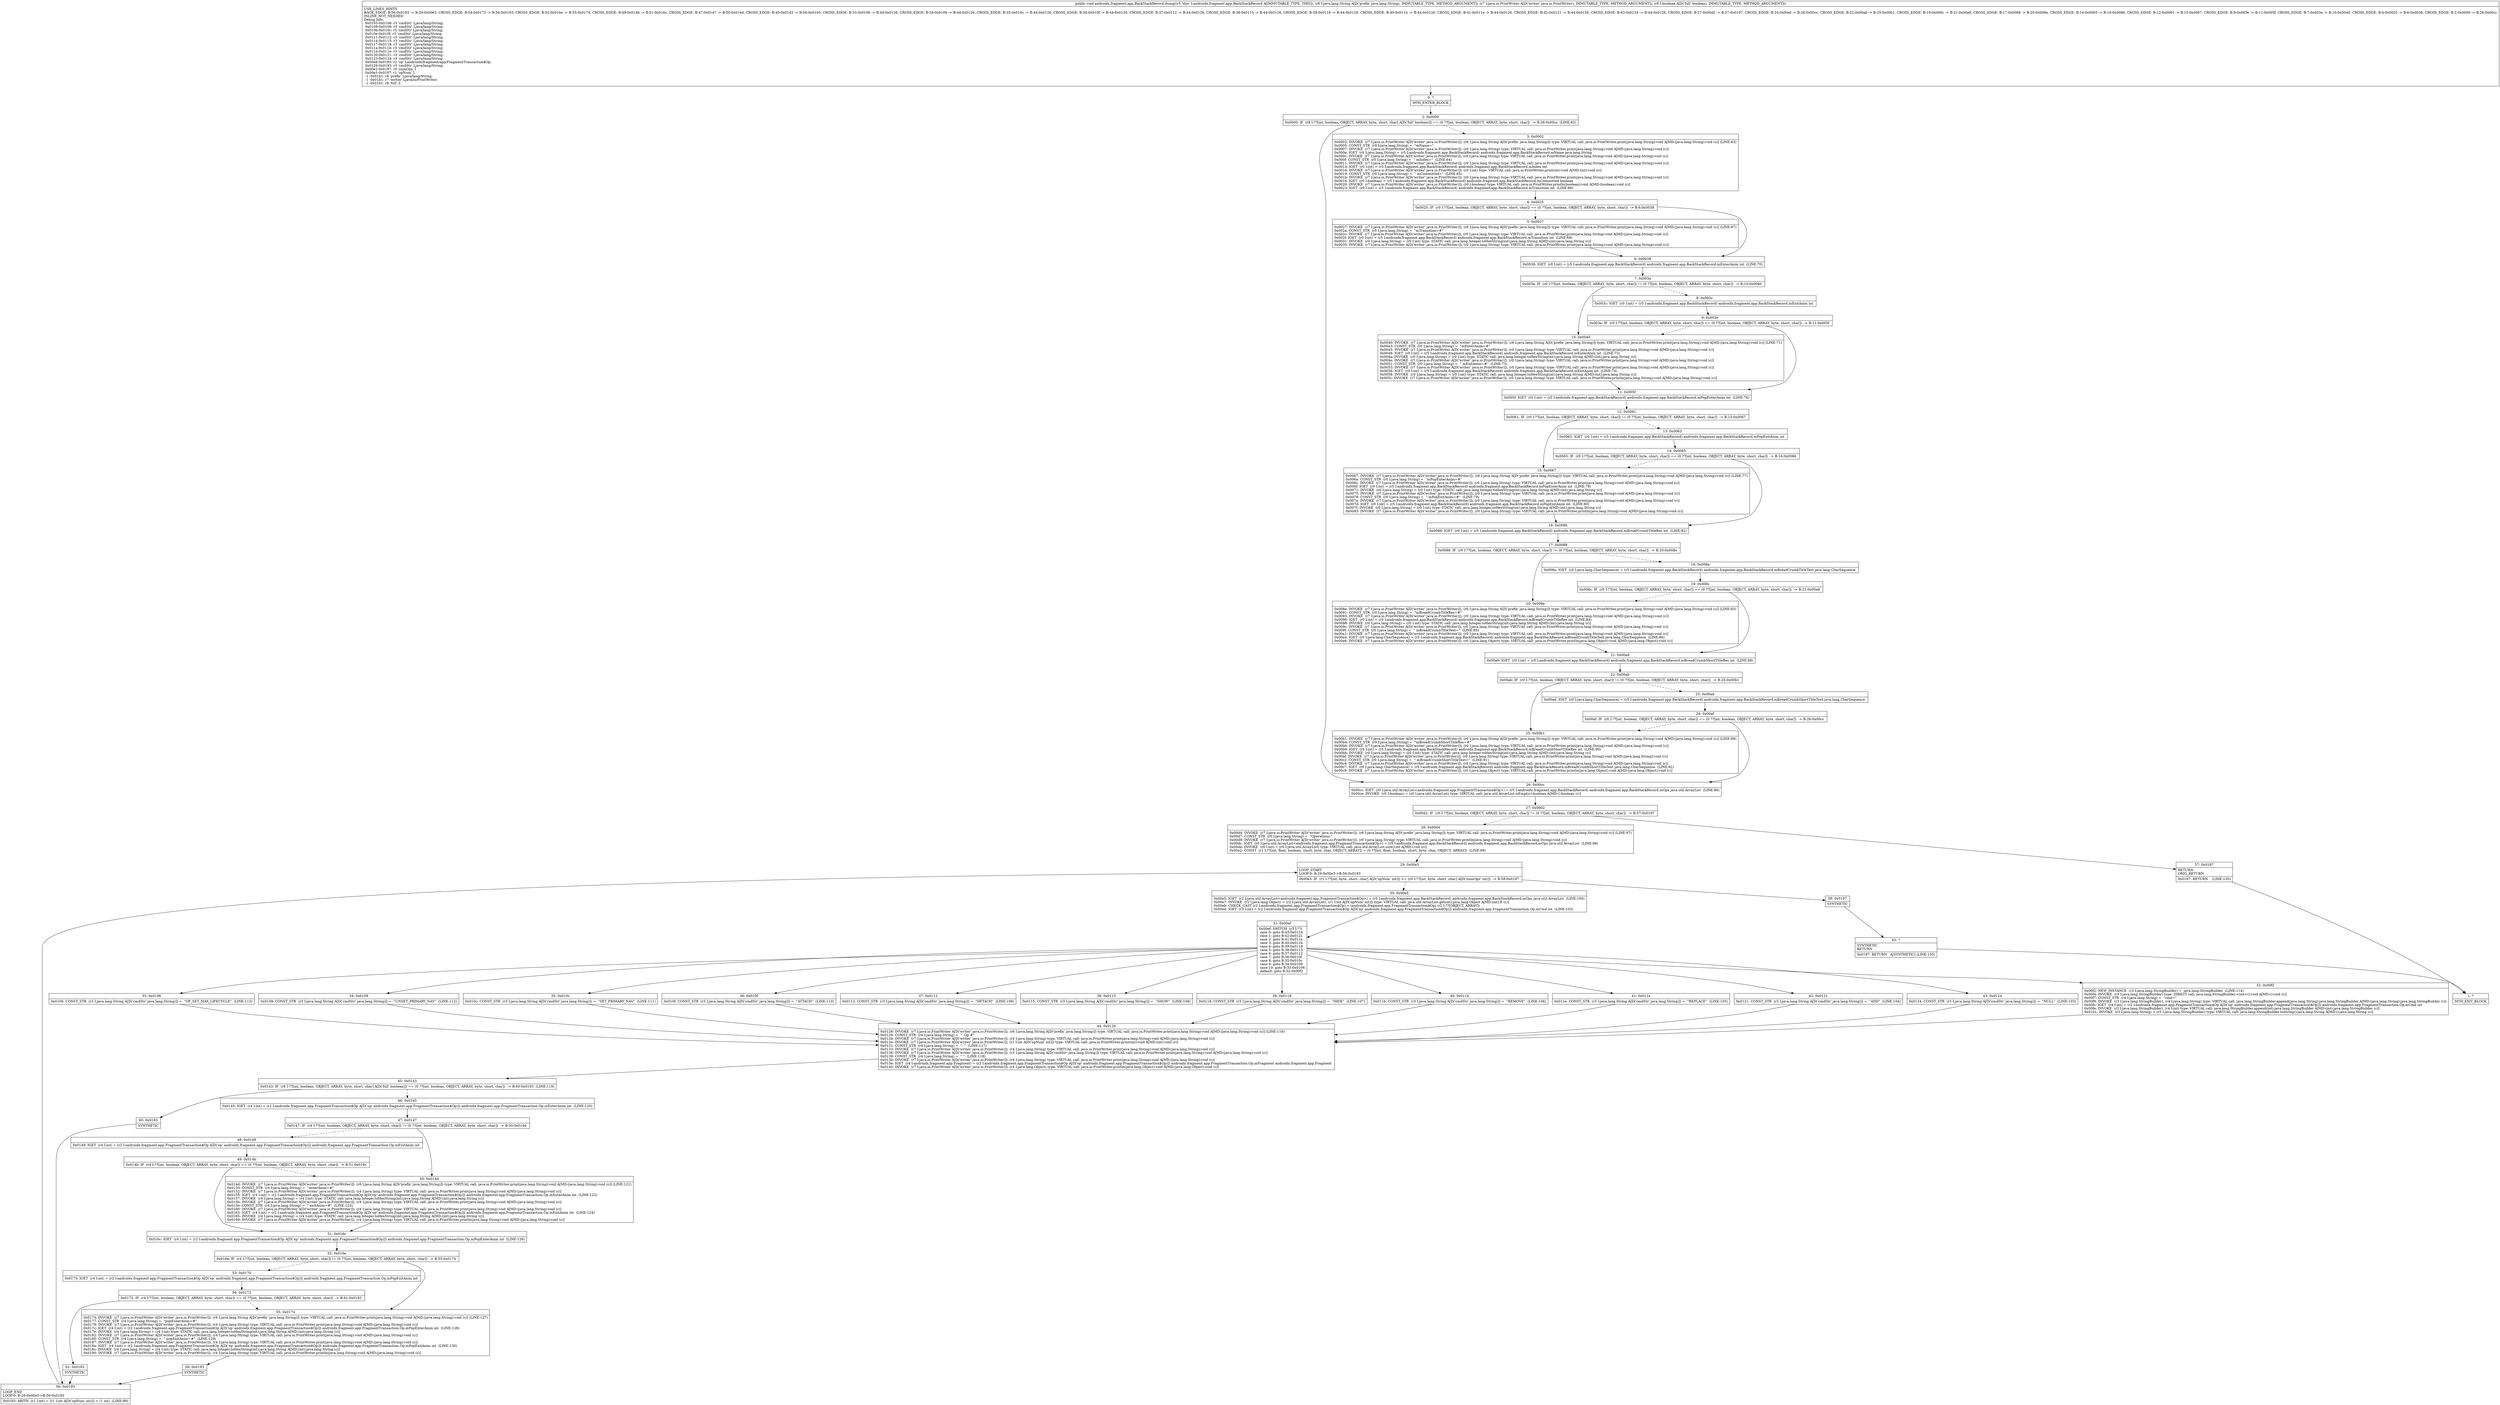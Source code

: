 digraph "CFG forandroidx.fragment.app.BackStackRecord.dump(Ljava\/lang\/String;Ljava\/io\/PrintWriter;Z)V" {
Node_0 [shape=record,label="{0\:\ ?|MTH_ENTER_BLOCK\l}"];
Node_2 [shape=record,label="{2\:\ 0x0000|0x0000: IF  (r8 I:??[int, boolean, OBJECT, ARRAY, byte, short, char] A[D('full' boolean)]) == (0 ??[int, boolean, OBJECT, ARRAY, byte, short, char])  \-\> B:26:0x00cc  (LINE:62)\l}"];
Node_3 [shape=record,label="{3\:\ 0x0002|0x0002: INVOKE  (r7 I:java.io.PrintWriter A[D('writer' java.io.PrintWriter)]), (r6 I:java.lang.String A[D('prefix' java.lang.String)]) type: VIRTUAL call: java.io.PrintWriter.print(java.lang.String):void A[MD:(java.lang.String):void (c)] (LINE:63)\l0x0005: CONST_STR  (r0 I:java.lang.String) =  \"mName=\" \l0x0007: INVOKE  (r7 I:java.io.PrintWriter A[D('writer' java.io.PrintWriter)]), (r0 I:java.lang.String) type: VIRTUAL call: java.io.PrintWriter.print(java.lang.String):void A[MD:(java.lang.String):void (c)]\l0x000a: IGET  (r0 I:java.lang.String) = (r5 I:androidx.fragment.app.BackStackRecord) androidx.fragment.app.BackStackRecord.mName java.lang.String \l0x000c: INVOKE  (r7 I:java.io.PrintWriter A[D('writer' java.io.PrintWriter)]), (r0 I:java.lang.String) type: VIRTUAL call: java.io.PrintWriter.print(java.lang.String):void A[MD:(java.lang.String):void (c)]\l0x000f: CONST_STR  (r0 I:java.lang.String) =  \" mIndex=\"  (LINE:64)\l0x0011: INVOKE  (r7 I:java.io.PrintWriter A[D('writer' java.io.PrintWriter)]), (r0 I:java.lang.String) type: VIRTUAL call: java.io.PrintWriter.print(java.lang.String):void A[MD:(java.lang.String):void (c)]\l0x0014: IGET  (r0 I:int) = (r5 I:androidx.fragment.app.BackStackRecord) androidx.fragment.app.BackStackRecord.mIndex int \l0x0016: INVOKE  (r7 I:java.io.PrintWriter A[D('writer' java.io.PrintWriter)]), (r0 I:int) type: VIRTUAL call: java.io.PrintWriter.print(int):void A[MD:(int):void (c)]\l0x0019: CONST_STR  (r0 I:java.lang.String) =  \" mCommitted=\"  (LINE:65)\l0x001b: INVOKE  (r7 I:java.io.PrintWriter A[D('writer' java.io.PrintWriter)]), (r0 I:java.lang.String) type: VIRTUAL call: java.io.PrintWriter.print(java.lang.String):void A[MD:(java.lang.String):void (c)]\l0x001e: IGET  (r0 I:boolean) = (r5 I:androidx.fragment.app.BackStackRecord) androidx.fragment.app.BackStackRecord.mCommitted boolean \l0x0020: INVOKE  (r7 I:java.io.PrintWriter A[D('writer' java.io.PrintWriter)]), (r0 I:boolean) type: VIRTUAL call: java.io.PrintWriter.println(boolean):void A[MD:(boolean):void (c)]\l0x0023: IGET  (r0 I:int) = (r5 I:androidx.fragment.app.BackStackRecord) androidx.fragment.app.BackStackRecord.mTransition int  (LINE:66)\l}"];
Node_4 [shape=record,label="{4\:\ 0x0025|0x0025: IF  (r0 I:??[int, boolean, OBJECT, ARRAY, byte, short, char]) == (0 ??[int, boolean, OBJECT, ARRAY, byte, short, char])  \-\> B:6:0x0038 \l}"];
Node_5 [shape=record,label="{5\:\ 0x0027|0x0027: INVOKE  (r7 I:java.io.PrintWriter A[D('writer' java.io.PrintWriter)]), (r6 I:java.lang.String A[D('prefix' java.lang.String)]) type: VIRTUAL call: java.io.PrintWriter.print(java.lang.String):void A[MD:(java.lang.String):void (c)] (LINE:67)\l0x002a: CONST_STR  (r0 I:java.lang.String) =  \"mTransition=#\" \l0x002c: INVOKE  (r7 I:java.io.PrintWriter A[D('writer' java.io.PrintWriter)]), (r0 I:java.lang.String) type: VIRTUAL call: java.io.PrintWriter.print(java.lang.String):void A[MD:(java.lang.String):void (c)]\l0x002f: IGET  (r0 I:int) = (r5 I:androidx.fragment.app.BackStackRecord) androidx.fragment.app.BackStackRecord.mTransition int  (LINE:68)\l0x0031: INVOKE  (r0 I:java.lang.String) = (r0 I:int) type: STATIC call: java.lang.Integer.toHexString(int):java.lang.String A[MD:(int):java.lang.String (c)]\l0x0035: INVOKE  (r7 I:java.io.PrintWriter A[D('writer' java.io.PrintWriter)]), (r0 I:java.lang.String) type: VIRTUAL call: java.io.PrintWriter.print(java.lang.String):void A[MD:(java.lang.String):void (c)]\l}"];
Node_6 [shape=record,label="{6\:\ 0x0038|0x0038: IGET  (r0 I:int) = (r5 I:androidx.fragment.app.BackStackRecord) androidx.fragment.app.BackStackRecord.mEnterAnim int  (LINE:70)\l}"];
Node_7 [shape=record,label="{7\:\ 0x003a|0x003a: IF  (r0 I:??[int, boolean, OBJECT, ARRAY, byte, short, char]) != (0 ??[int, boolean, OBJECT, ARRAY, byte, short, char])  \-\> B:10:0x0040 \l}"];
Node_8 [shape=record,label="{8\:\ 0x003c|0x003c: IGET  (r0 I:int) = (r5 I:androidx.fragment.app.BackStackRecord) androidx.fragment.app.BackStackRecord.mExitAnim int \l}"];
Node_9 [shape=record,label="{9\:\ 0x003e|0x003e: IF  (r0 I:??[int, boolean, OBJECT, ARRAY, byte, short, char]) == (0 ??[int, boolean, OBJECT, ARRAY, byte, short, char])  \-\> B:11:0x005f \l}"];
Node_11 [shape=record,label="{11\:\ 0x005f|0x005f: IGET  (r0 I:int) = (r5 I:androidx.fragment.app.BackStackRecord) androidx.fragment.app.BackStackRecord.mPopEnterAnim int  (LINE:76)\l}"];
Node_12 [shape=record,label="{12\:\ 0x0061|0x0061: IF  (r0 I:??[int, boolean, OBJECT, ARRAY, byte, short, char]) != (0 ??[int, boolean, OBJECT, ARRAY, byte, short, char])  \-\> B:15:0x0067 \l}"];
Node_13 [shape=record,label="{13\:\ 0x0063|0x0063: IGET  (r0 I:int) = (r5 I:androidx.fragment.app.BackStackRecord) androidx.fragment.app.BackStackRecord.mPopExitAnim int \l}"];
Node_14 [shape=record,label="{14\:\ 0x0065|0x0065: IF  (r0 I:??[int, boolean, OBJECT, ARRAY, byte, short, char]) == (0 ??[int, boolean, OBJECT, ARRAY, byte, short, char])  \-\> B:16:0x0086 \l}"];
Node_16 [shape=record,label="{16\:\ 0x0086|0x0086: IGET  (r0 I:int) = (r5 I:androidx.fragment.app.BackStackRecord) androidx.fragment.app.BackStackRecord.mBreadCrumbTitleRes int  (LINE:82)\l}"];
Node_17 [shape=record,label="{17\:\ 0x0088|0x0088: IF  (r0 I:??[int, boolean, OBJECT, ARRAY, byte, short, char]) != (0 ??[int, boolean, OBJECT, ARRAY, byte, short, char])  \-\> B:20:0x008e \l}"];
Node_18 [shape=record,label="{18\:\ 0x008a|0x008a: IGET  (r0 I:java.lang.CharSequence) = (r5 I:androidx.fragment.app.BackStackRecord) androidx.fragment.app.BackStackRecord.mBreadCrumbTitleText java.lang.CharSequence \l}"];
Node_19 [shape=record,label="{19\:\ 0x008c|0x008c: IF  (r0 I:??[int, boolean, OBJECT, ARRAY, byte, short, char]) == (0 ??[int, boolean, OBJECT, ARRAY, byte, short, char])  \-\> B:21:0x00a9 \l}"];
Node_21 [shape=record,label="{21\:\ 0x00a9|0x00a9: IGET  (r0 I:int) = (r5 I:androidx.fragment.app.BackStackRecord) androidx.fragment.app.BackStackRecord.mBreadCrumbShortTitleRes int  (LINE:88)\l}"];
Node_22 [shape=record,label="{22\:\ 0x00ab|0x00ab: IF  (r0 I:??[int, boolean, OBJECT, ARRAY, byte, short, char]) != (0 ??[int, boolean, OBJECT, ARRAY, byte, short, char])  \-\> B:25:0x00b1 \l}"];
Node_23 [shape=record,label="{23\:\ 0x00ad|0x00ad: IGET  (r0 I:java.lang.CharSequence) = (r5 I:androidx.fragment.app.BackStackRecord) androidx.fragment.app.BackStackRecord.mBreadCrumbShortTitleText java.lang.CharSequence \l}"];
Node_24 [shape=record,label="{24\:\ 0x00af|0x00af: IF  (r0 I:??[int, boolean, OBJECT, ARRAY, byte, short, char]) == (0 ??[int, boolean, OBJECT, ARRAY, byte, short, char])  \-\> B:26:0x00cc \l}"];
Node_25 [shape=record,label="{25\:\ 0x00b1|0x00b1: INVOKE  (r7 I:java.io.PrintWriter A[D('writer' java.io.PrintWriter)]), (r6 I:java.lang.String A[D('prefix' java.lang.String)]) type: VIRTUAL call: java.io.PrintWriter.print(java.lang.String):void A[MD:(java.lang.String):void (c)] (LINE:89)\l0x00b4: CONST_STR  (r0 I:java.lang.String) =  \"mBreadCrumbShortTitleRes=#\" \l0x00b6: INVOKE  (r7 I:java.io.PrintWriter A[D('writer' java.io.PrintWriter)]), (r0 I:java.lang.String) type: VIRTUAL call: java.io.PrintWriter.print(java.lang.String):void A[MD:(java.lang.String):void (c)]\l0x00b9: IGET  (r0 I:int) = (r5 I:androidx.fragment.app.BackStackRecord) androidx.fragment.app.BackStackRecord.mBreadCrumbShortTitleRes int  (LINE:90)\l0x00bb: INVOKE  (r0 I:java.lang.String) = (r0 I:int) type: STATIC call: java.lang.Integer.toHexString(int):java.lang.String A[MD:(int):java.lang.String (c)]\l0x00bf: INVOKE  (r7 I:java.io.PrintWriter A[D('writer' java.io.PrintWriter)]), (r0 I:java.lang.String) type: VIRTUAL call: java.io.PrintWriter.print(java.lang.String):void A[MD:(java.lang.String):void (c)]\l0x00c2: CONST_STR  (r0 I:java.lang.String) =  \" mBreadCrumbShortTitleText=\"  (LINE:91)\l0x00c4: INVOKE  (r7 I:java.io.PrintWriter A[D('writer' java.io.PrintWriter)]), (r0 I:java.lang.String) type: VIRTUAL call: java.io.PrintWriter.print(java.lang.String):void A[MD:(java.lang.String):void (c)]\l0x00c7: IGET  (r0 I:java.lang.CharSequence) = (r5 I:androidx.fragment.app.BackStackRecord) androidx.fragment.app.BackStackRecord.mBreadCrumbShortTitleText java.lang.CharSequence  (LINE:92)\l0x00c9: INVOKE  (r7 I:java.io.PrintWriter A[D('writer' java.io.PrintWriter)]), (r0 I:java.lang.Object) type: VIRTUAL call: java.io.PrintWriter.println(java.lang.Object):void A[MD:(java.lang.Object):void (c)]\l}"];
Node_20 [shape=record,label="{20\:\ 0x008e|0x008e: INVOKE  (r7 I:java.io.PrintWriter A[D('writer' java.io.PrintWriter)]), (r6 I:java.lang.String A[D('prefix' java.lang.String)]) type: VIRTUAL call: java.io.PrintWriter.print(java.lang.String):void A[MD:(java.lang.String):void (c)] (LINE:83)\l0x0091: CONST_STR  (r0 I:java.lang.String) =  \"mBreadCrumbTitleRes=#\" \l0x0093: INVOKE  (r7 I:java.io.PrintWriter A[D('writer' java.io.PrintWriter)]), (r0 I:java.lang.String) type: VIRTUAL call: java.io.PrintWriter.print(java.lang.String):void A[MD:(java.lang.String):void (c)]\l0x0096: IGET  (r0 I:int) = (r5 I:androidx.fragment.app.BackStackRecord) androidx.fragment.app.BackStackRecord.mBreadCrumbTitleRes int  (LINE:84)\l0x0098: INVOKE  (r0 I:java.lang.String) = (r0 I:int) type: STATIC call: java.lang.Integer.toHexString(int):java.lang.String A[MD:(int):java.lang.String (c)]\l0x009c: INVOKE  (r7 I:java.io.PrintWriter A[D('writer' java.io.PrintWriter)]), (r0 I:java.lang.String) type: VIRTUAL call: java.io.PrintWriter.print(java.lang.String):void A[MD:(java.lang.String):void (c)]\l0x009f: CONST_STR  (r0 I:java.lang.String) =  \" mBreadCrumbTitleText=\"  (LINE:85)\l0x00a1: INVOKE  (r7 I:java.io.PrintWriter A[D('writer' java.io.PrintWriter)]), (r0 I:java.lang.String) type: VIRTUAL call: java.io.PrintWriter.print(java.lang.String):void A[MD:(java.lang.String):void (c)]\l0x00a4: IGET  (r0 I:java.lang.CharSequence) = (r5 I:androidx.fragment.app.BackStackRecord) androidx.fragment.app.BackStackRecord.mBreadCrumbTitleText java.lang.CharSequence  (LINE:86)\l0x00a6: INVOKE  (r7 I:java.io.PrintWriter A[D('writer' java.io.PrintWriter)]), (r0 I:java.lang.Object) type: VIRTUAL call: java.io.PrintWriter.println(java.lang.Object):void A[MD:(java.lang.Object):void (c)]\l}"];
Node_15 [shape=record,label="{15\:\ 0x0067|0x0067: INVOKE  (r7 I:java.io.PrintWriter A[D('writer' java.io.PrintWriter)]), (r6 I:java.lang.String A[D('prefix' java.lang.String)]) type: VIRTUAL call: java.io.PrintWriter.print(java.lang.String):void A[MD:(java.lang.String):void (c)] (LINE:77)\l0x006a: CONST_STR  (r0 I:java.lang.String) =  \"mPopEnterAnim=#\" \l0x006c: INVOKE  (r7 I:java.io.PrintWriter A[D('writer' java.io.PrintWriter)]), (r0 I:java.lang.String) type: VIRTUAL call: java.io.PrintWriter.print(java.lang.String):void A[MD:(java.lang.String):void (c)]\l0x006f: IGET  (r0 I:int) = (r5 I:androidx.fragment.app.BackStackRecord) androidx.fragment.app.BackStackRecord.mPopEnterAnim int  (LINE:78)\l0x0071: INVOKE  (r0 I:java.lang.String) = (r0 I:int) type: STATIC call: java.lang.Integer.toHexString(int):java.lang.String A[MD:(int):java.lang.String (c)]\l0x0075: INVOKE  (r7 I:java.io.PrintWriter A[D('writer' java.io.PrintWriter)]), (r0 I:java.lang.String) type: VIRTUAL call: java.io.PrintWriter.print(java.lang.String):void A[MD:(java.lang.String):void (c)]\l0x0078: CONST_STR  (r0 I:java.lang.String) =  \" mPopExitAnim=#\"  (LINE:79)\l0x007a: INVOKE  (r7 I:java.io.PrintWriter A[D('writer' java.io.PrintWriter)]), (r0 I:java.lang.String) type: VIRTUAL call: java.io.PrintWriter.print(java.lang.String):void A[MD:(java.lang.String):void (c)]\l0x007d: IGET  (r0 I:int) = (r5 I:androidx.fragment.app.BackStackRecord) androidx.fragment.app.BackStackRecord.mPopExitAnim int  (LINE:80)\l0x007f: INVOKE  (r0 I:java.lang.String) = (r0 I:int) type: STATIC call: java.lang.Integer.toHexString(int):java.lang.String A[MD:(int):java.lang.String (c)]\l0x0083: INVOKE  (r7 I:java.io.PrintWriter A[D('writer' java.io.PrintWriter)]), (r0 I:java.lang.String) type: VIRTUAL call: java.io.PrintWriter.println(java.lang.String):void A[MD:(java.lang.String):void (c)]\l}"];
Node_10 [shape=record,label="{10\:\ 0x0040|0x0040: INVOKE  (r7 I:java.io.PrintWriter A[D('writer' java.io.PrintWriter)]), (r6 I:java.lang.String A[D('prefix' java.lang.String)]) type: VIRTUAL call: java.io.PrintWriter.print(java.lang.String):void A[MD:(java.lang.String):void (c)] (LINE:71)\l0x0043: CONST_STR  (r0 I:java.lang.String) =  \"mEnterAnim=#\" \l0x0045: INVOKE  (r7 I:java.io.PrintWriter A[D('writer' java.io.PrintWriter)]), (r0 I:java.lang.String) type: VIRTUAL call: java.io.PrintWriter.print(java.lang.String):void A[MD:(java.lang.String):void (c)]\l0x0048: IGET  (r0 I:int) = (r5 I:androidx.fragment.app.BackStackRecord) androidx.fragment.app.BackStackRecord.mEnterAnim int  (LINE:72)\l0x004a: INVOKE  (r0 I:java.lang.String) = (r0 I:int) type: STATIC call: java.lang.Integer.toHexString(int):java.lang.String A[MD:(int):java.lang.String (c)]\l0x004e: INVOKE  (r7 I:java.io.PrintWriter A[D('writer' java.io.PrintWriter)]), (r0 I:java.lang.String) type: VIRTUAL call: java.io.PrintWriter.print(java.lang.String):void A[MD:(java.lang.String):void (c)]\l0x0051: CONST_STR  (r0 I:java.lang.String) =  \" mExitAnim=#\"  (LINE:73)\l0x0053: INVOKE  (r7 I:java.io.PrintWriter A[D('writer' java.io.PrintWriter)]), (r0 I:java.lang.String) type: VIRTUAL call: java.io.PrintWriter.print(java.lang.String):void A[MD:(java.lang.String):void (c)]\l0x0056: IGET  (r0 I:int) = (r5 I:androidx.fragment.app.BackStackRecord) androidx.fragment.app.BackStackRecord.mExitAnim int  (LINE:74)\l0x0058: INVOKE  (r0 I:java.lang.String) = (r0 I:int) type: STATIC call: java.lang.Integer.toHexString(int):java.lang.String A[MD:(int):java.lang.String (c)]\l0x005c: INVOKE  (r7 I:java.io.PrintWriter A[D('writer' java.io.PrintWriter)]), (r0 I:java.lang.String) type: VIRTUAL call: java.io.PrintWriter.println(java.lang.String):void A[MD:(java.lang.String):void (c)]\l}"];
Node_26 [shape=record,label="{26\:\ 0x00cc|0x00cc: IGET  (r0 I:java.util.ArrayList\<androidx.fragment.app.FragmentTransaction$Op\>) = (r5 I:androidx.fragment.app.BackStackRecord) androidx.fragment.app.BackStackRecord.mOps java.util.ArrayList  (LINE:96)\l0x00ce: INVOKE  (r0 I:boolean) = (r0 I:java.util.ArrayList) type: VIRTUAL call: java.util.ArrayList.isEmpty():boolean A[MD:():boolean (c)]\l}"];
Node_27 [shape=record,label="{27\:\ 0x00d2|0x00d2: IF  (r0 I:??[int, boolean, OBJECT, ARRAY, byte, short, char]) != (0 ??[int, boolean, OBJECT, ARRAY, byte, short, char])  \-\> B:57:0x0197 \l}"];
Node_28 [shape=record,label="{28\:\ 0x00d4|0x00d4: INVOKE  (r7 I:java.io.PrintWriter A[D('writer' java.io.PrintWriter)]), (r6 I:java.lang.String A[D('prefix' java.lang.String)]) type: VIRTUAL call: java.io.PrintWriter.print(java.lang.String):void A[MD:(java.lang.String):void (c)] (LINE:97)\l0x00d7: CONST_STR  (r0 I:java.lang.String) =  \"Operations:\" \l0x00d9: INVOKE  (r7 I:java.io.PrintWriter A[D('writer' java.io.PrintWriter)]), (r0 I:java.lang.String) type: VIRTUAL call: java.io.PrintWriter.println(java.lang.String):void A[MD:(java.lang.String):void (c)]\l0x00dc: IGET  (r0 I:java.util.ArrayList\<androidx.fragment.app.FragmentTransaction$Op\>) = (r5 I:androidx.fragment.app.BackStackRecord) androidx.fragment.app.BackStackRecord.mOps java.util.ArrayList  (LINE:98)\l0x00de: INVOKE  (r0 I:int) = (r0 I:java.util.ArrayList) type: VIRTUAL call: java.util.ArrayList.size():int A[MD:():int (c)]\l0x00e2: CONST  (r1 I:??[int, float, boolean, short, byte, char, OBJECT, ARRAY]) = (0 ??[int, float, boolean, short, byte, char, OBJECT, ARRAY])  (LINE:99)\l}"];
Node_29 [shape=record,label="{29\:\ 0x00e3|LOOP_START\lLOOP:0: B:29:0x00e3\-\>B:56:0x0193\l|0x00e3: IF  (r1 I:??[int, byte, short, char] A[D('opNum' int)]) \>= (r0 I:??[int, byte, short, char] A[D('numOps' int)])  \-\> B:58:0x0197 \l}"];
Node_30 [shape=record,label="{30\:\ 0x00e5|0x00e5: IGET  (r2 I:java.util.ArrayList\<androidx.fragment.app.FragmentTransaction$Op\>) = (r5 I:androidx.fragment.app.BackStackRecord) androidx.fragment.app.BackStackRecord.mOps java.util.ArrayList  (LINE:100)\l0x00e7: INVOKE  (r2 I:java.lang.Object) = (r2 I:java.util.ArrayList), (r1 I:int A[D('opNum' int)]) type: VIRTUAL call: java.util.ArrayList.get(int):java.lang.Object A[MD:(int):E (c)]\l0x00eb: CHECK_CAST (r2 I:androidx.fragment.app.FragmentTransaction$Op) = (androidx.fragment.app.FragmentTransaction$Op) (r2 I:??[OBJECT, ARRAY]) \l0x00ed: IGET  (r3 I:int) = (r2 I:androidx.fragment.app.FragmentTransaction$Op A[D('op' androidx.fragment.app.FragmentTransaction$Op)]) androidx.fragment.app.FragmentTransaction.Op.mCmd int  (LINE:102)\l}"];
Node_31 [shape=record,label="{31\:\ 0x00ef|0x00ef: SWITCH  (r3 I:??)\l case 0: goto B:43:0x0124\l case 1: goto B:42:0x0121\l case 2: goto B:41:0x011e\l case 3: goto B:40:0x011b\l case 4: goto B:39:0x0118\l case 5: goto B:38:0x0115\l case 6: goto B:37:0x0112\l case 7: goto B:36:0x010f\l case 8: goto B:35:0x010c\l case 9: goto B:34:0x0109\l case 10: goto B:33:0x0106\l default: goto B:32:0x00f2 \l}"];
Node_32 [shape=record,label="{32\:\ 0x00f2|0x00f2: NEW_INSTANCE  (r3 I:java.lang.StringBuilder) =  java.lang.StringBuilder  (LINE:114)\l0x00f4: INVOKE  (r3 I:java.lang.StringBuilder) type: DIRECT call: java.lang.StringBuilder.\<init\>():void A[MD:():void (c)]\l0x00f7: CONST_STR  (r4 I:java.lang.String) =  \"cmd=\" \l0x00f9: INVOKE  (r3 I:java.lang.StringBuilder), (r4 I:java.lang.String) type: VIRTUAL call: java.lang.StringBuilder.append(java.lang.String):java.lang.StringBuilder A[MD:(java.lang.String):java.lang.StringBuilder (c)]\l0x00fc: IGET  (r4 I:int) = (r2 I:androidx.fragment.app.FragmentTransaction$Op A[D('op' androidx.fragment.app.FragmentTransaction$Op)]) androidx.fragment.app.FragmentTransaction.Op.mCmd int \l0x00fe: INVOKE  (r3 I:java.lang.StringBuilder), (r4 I:int) type: VIRTUAL call: java.lang.StringBuilder.append(int):java.lang.StringBuilder A[MD:(int):java.lang.StringBuilder (c)]\l0x0101: INVOKE  (r3 I:java.lang.String) = (r3 I:java.lang.StringBuilder) type: VIRTUAL call: java.lang.StringBuilder.toString():java.lang.String A[MD:():java.lang.String (c)]\l}"];
Node_44 [shape=record,label="{44\:\ 0x0126|0x0126: INVOKE  (r7 I:java.io.PrintWriter A[D('writer' java.io.PrintWriter)]), (r6 I:java.lang.String A[D('prefix' java.lang.String)]) type: VIRTUAL call: java.io.PrintWriter.print(java.lang.String):void A[MD:(java.lang.String):void (c)] (LINE:116)\l0x0129: CONST_STR  (r4 I:java.lang.String) =  \"  Op #\" \l0x012b: INVOKE  (r7 I:java.io.PrintWriter A[D('writer' java.io.PrintWriter)]), (r4 I:java.lang.String) type: VIRTUAL call: java.io.PrintWriter.print(java.lang.String):void A[MD:(java.lang.String):void (c)]\l0x012e: INVOKE  (r7 I:java.io.PrintWriter A[D('writer' java.io.PrintWriter)]), (r1 I:int A[D('opNum' int)]) type: VIRTUAL call: java.io.PrintWriter.print(int):void A[MD:(int):void (c)]\l0x0131: CONST_STR  (r4 I:java.lang.String) =  \": \"  (LINE:117)\l0x0133: INVOKE  (r7 I:java.io.PrintWriter A[D('writer' java.io.PrintWriter)]), (r4 I:java.lang.String) type: VIRTUAL call: java.io.PrintWriter.print(java.lang.String):void A[MD:(java.lang.String):void (c)]\l0x0136: INVOKE  (r7 I:java.io.PrintWriter A[D('writer' java.io.PrintWriter)]), (r3 I:java.lang.String A[D('cmdStr' java.lang.String)]) type: VIRTUAL call: java.io.PrintWriter.print(java.lang.String):void A[MD:(java.lang.String):void (c)]\l0x0139: CONST_STR  (r4 I:java.lang.String) =  \" \"  (LINE:118)\l0x013b: INVOKE  (r7 I:java.io.PrintWriter A[D('writer' java.io.PrintWriter)]), (r4 I:java.lang.String) type: VIRTUAL call: java.io.PrintWriter.print(java.lang.String):void A[MD:(java.lang.String):void (c)]\l0x013e: IGET  (r4 I:androidx.fragment.app.Fragment) = (r2 I:androidx.fragment.app.FragmentTransaction$Op A[D('op' androidx.fragment.app.FragmentTransaction$Op)]) androidx.fragment.app.FragmentTransaction.Op.mFragment androidx.fragment.app.Fragment \l0x0140: INVOKE  (r7 I:java.io.PrintWriter A[D('writer' java.io.PrintWriter)]), (r4 I:java.lang.Object) type: VIRTUAL call: java.io.PrintWriter.println(java.lang.Object):void A[MD:(java.lang.Object):void (c)]\l}"];
Node_45 [shape=record,label="{45\:\ 0x0143|0x0143: IF  (r8 I:??[int, boolean, OBJECT, ARRAY, byte, short, char] A[D('full' boolean)]) == (0 ??[int, boolean, OBJECT, ARRAY, byte, short, char])  \-\> B:60:0x0193  (LINE:119)\l}"];
Node_46 [shape=record,label="{46\:\ 0x0145|0x0145: IGET  (r4 I:int) = (r2 I:androidx.fragment.app.FragmentTransaction$Op A[D('op' androidx.fragment.app.FragmentTransaction$Op)]) androidx.fragment.app.FragmentTransaction.Op.mEnterAnim int  (LINE:120)\l}"];
Node_47 [shape=record,label="{47\:\ 0x0147|0x0147: IF  (r4 I:??[int, boolean, OBJECT, ARRAY, byte, short, char]) != (0 ??[int, boolean, OBJECT, ARRAY, byte, short, char])  \-\> B:50:0x014d \l}"];
Node_48 [shape=record,label="{48\:\ 0x0149|0x0149: IGET  (r4 I:int) = (r2 I:androidx.fragment.app.FragmentTransaction$Op A[D('op' androidx.fragment.app.FragmentTransaction$Op)]) androidx.fragment.app.FragmentTransaction.Op.mExitAnim int \l}"];
Node_49 [shape=record,label="{49\:\ 0x014b|0x014b: IF  (r4 I:??[int, boolean, OBJECT, ARRAY, byte, short, char]) == (0 ??[int, boolean, OBJECT, ARRAY, byte, short, char])  \-\> B:51:0x016c \l}"];
Node_51 [shape=record,label="{51\:\ 0x016c|0x016c: IGET  (r4 I:int) = (r2 I:androidx.fragment.app.FragmentTransaction$Op A[D('op' androidx.fragment.app.FragmentTransaction$Op)]) androidx.fragment.app.FragmentTransaction.Op.mPopEnterAnim int  (LINE:126)\l}"];
Node_52 [shape=record,label="{52\:\ 0x016e|0x016e: IF  (r4 I:??[int, boolean, OBJECT, ARRAY, byte, short, char]) != (0 ??[int, boolean, OBJECT, ARRAY, byte, short, char])  \-\> B:55:0x0174 \l}"];
Node_53 [shape=record,label="{53\:\ 0x0170|0x0170: IGET  (r4 I:int) = (r2 I:androidx.fragment.app.FragmentTransaction$Op A[D('op' androidx.fragment.app.FragmentTransaction$Op)]) androidx.fragment.app.FragmentTransaction.Op.mPopExitAnim int \l}"];
Node_54 [shape=record,label="{54\:\ 0x0172|0x0172: IF  (r4 I:??[int, boolean, OBJECT, ARRAY, byte, short, char]) == (0 ??[int, boolean, OBJECT, ARRAY, byte, short, char])  \-\> B:61:0x0193 \l}"];
Node_61 [shape=record,label="{61\:\ 0x0193|SYNTHETIC\l}"];
Node_56 [shape=record,label="{56\:\ 0x0193|LOOP_END\lLOOP:0: B:29:0x00e3\-\>B:56:0x0193\l|0x0193: ARITH  (r1 I:int) = (r1 I:int A[D('opNum' int)]) + (1 int)  (LINE:99)\l}"];
Node_55 [shape=record,label="{55\:\ 0x0174|0x0174: INVOKE  (r7 I:java.io.PrintWriter A[D('writer' java.io.PrintWriter)]), (r6 I:java.lang.String A[D('prefix' java.lang.String)]) type: VIRTUAL call: java.io.PrintWriter.print(java.lang.String):void A[MD:(java.lang.String):void (c)] (LINE:127)\l0x0177: CONST_STR  (r4 I:java.lang.String) =  \"popEnterAnim=#\" \l0x0179: INVOKE  (r7 I:java.io.PrintWriter A[D('writer' java.io.PrintWriter)]), (r4 I:java.lang.String) type: VIRTUAL call: java.io.PrintWriter.print(java.lang.String):void A[MD:(java.lang.String):void (c)]\l0x017c: IGET  (r4 I:int) = (r2 I:androidx.fragment.app.FragmentTransaction$Op A[D('op' androidx.fragment.app.FragmentTransaction$Op)]) androidx.fragment.app.FragmentTransaction.Op.mPopEnterAnim int  (LINE:128)\l0x017e: INVOKE  (r4 I:java.lang.String) = (r4 I:int) type: STATIC call: java.lang.Integer.toHexString(int):java.lang.String A[MD:(int):java.lang.String (c)]\l0x0182: INVOKE  (r7 I:java.io.PrintWriter A[D('writer' java.io.PrintWriter)]), (r4 I:java.lang.String) type: VIRTUAL call: java.io.PrintWriter.print(java.lang.String):void A[MD:(java.lang.String):void (c)]\l0x0185: CONST_STR  (r4 I:java.lang.String) =  \" popExitAnim=#\"  (LINE:129)\l0x0187: INVOKE  (r7 I:java.io.PrintWriter A[D('writer' java.io.PrintWriter)]), (r4 I:java.lang.String) type: VIRTUAL call: java.io.PrintWriter.print(java.lang.String):void A[MD:(java.lang.String):void (c)]\l0x018a: IGET  (r4 I:int) = (r2 I:androidx.fragment.app.FragmentTransaction$Op A[D('op' androidx.fragment.app.FragmentTransaction$Op)]) androidx.fragment.app.FragmentTransaction.Op.mPopExitAnim int  (LINE:130)\l0x018c: INVOKE  (r4 I:java.lang.String) = (r4 I:int) type: STATIC call: java.lang.Integer.toHexString(int):java.lang.String A[MD:(int):java.lang.String (c)]\l0x0190: INVOKE  (r7 I:java.io.PrintWriter A[D('writer' java.io.PrintWriter)]), (r4 I:java.lang.String) type: VIRTUAL call: java.io.PrintWriter.println(java.lang.String):void A[MD:(java.lang.String):void (c)]\l}"];
Node_59 [shape=record,label="{59\:\ 0x0193|SYNTHETIC\l}"];
Node_50 [shape=record,label="{50\:\ 0x014d|0x014d: INVOKE  (r7 I:java.io.PrintWriter A[D('writer' java.io.PrintWriter)]), (r6 I:java.lang.String A[D('prefix' java.lang.String)]) type: VIRTUAL call: java.io.PrintWriter.print(java.lang.String):void A[MD:(java.lang.String):void (c)] (LINE:121)\l0x0150: CONST_STR  (r4 I:java.lang.String) =  \"enterAnim=#\" \l0x0152: INVOKE  (r7 I:java.io.PrintWriter A[D('writer' java.io.PrintWriter)]), (r4 I:java.lang.String) type: VIRTUAL call: java.io.PrintWriter.print(java.lang.String):void A[MD:(java.lang.String):void (c)]\l0x0155: IGET  (r4 I:int) = (r2 I:androidx.fragment.app.FragmentTransaction$Op A[D('op' androidx.fragment.app.FragmentTransaction$Op)]) androidx.fragment.app.FragmentTransaction.Op.mEnterAnim int  (LINE:122)\l0x0157: INVOKE  (r4 I:java.lang.String) = (r4 I:int) type: STATIC call: java.lang.Integer.toHexString(int):java.lang.String A[MD:(int):java.lang.String (c)]\l0x015b: INVOKE  (r7 I:java.io.PrintWriter A[D('writer' java.io.PrintWriter)]), (r4 I:java.lang.String) type: VIRTUAL call: java.io.PrintWriter.print(java.lang.String):void A[MD:(java.lang.String):void (c)]\l0x015e: CONST_STR  (r4 I:java.lang.String) =  \" exitAnim=#\"  (LINE:123)\l0x0160: INVOKE  (r7 I:java.io.PrintWriter A[D('writer' java.io.PrintWriter)]), (r4 I:java.lang.String) type: VIRTUAL call: java.io.PrintWriter.print(java.lang.String):void A[MD:(java.lang.String):void (c)]\l0x0163: IGET  (r4 I:int) = (r2 I:androidx.fragment.app.FragmentTransaction$Op A[D('op' androidx.fragment.app.FragmentTransaction$Op)]) androidx.fragment.app.FragmentTransaction.Op.mExitAnim int  (LINE:124)\l0x0165: INVOKE  (r4 I:java.lang.String) = (r4 I:int) type: STATIC call: java.lang.Integer.toHexString(int):java.lang.String A[MD:(int):java.lang.String (c)]\l0x0169: INVOKE  (r7 I:java.io.PrintWriter A[D('writer' java.io.PrintWriter)]), (r4 I:java.lang.String) type: VIRTUAL call: java.io.PrintWriter.println(java.lang.String):void A[MD:(java.lang.String):void (c)]\l}"];
Node_60 [shape=record,label="{60\:\ 0x0193|SYNTHETIC\l}"];
Node_33 [shape=record,label="{33\:\ 0x0106|0x0106: CONST_STR  (r3 I:java.lang.String A[D('cmdStr' java.lang.String)]) =  \"OP_SET_MAX_LIFECYCLE\"  (LINE:113)\l}"];
Node_34 [shape=record,label="{34\:\ 0x0109|0x0109: CONST_STR  (r3 I:java.lang.String A[D('cmdStr' java.lang.String)]) =  \"UNSET_PRIMARY_NAV\"  (LINE:112)\l}"];
Node_35 [shape=record,label="{35\:\ 0x010c|0x010c: CONST_STR  (r3 I:java.lang.String A[D('cmdStr' java.lang.String)]) =  \"SET_PRIMARY_NAV\"  (LINE:111)\l}"];
Node_36 [shape=record,label="{36\:\ 0x010f|0x010f: CONST_STR  (r3 I:java.lang.String A[D('cmdStr' java.lang.String)]) =  \"ATTACH\"  (LINE:110)\l}"];
Node_37 [shape=record,label="{37\:\ 0x0112|0x0112: CONST_STR  (r3 I:java.lang.String A[D('cmdStr' java.lang.String)]) =  \"DETACH\"  (LINE:109)\l}"];
Node_38 [shape=record,label="{38\:\ 0x0115|0x0115: CONST_STR  (r3 I:java.lang.String A[D('cmdStr' java.lang.String)]) =  \"SHOW\"  (LINE:108)\l}"];
Node_39 [shape=record,label="{39\:\ 0x0118|0x0118: CONST_STR  (r3 I:java.lang.String A[D('cmdStr' java.lang.String)]) =  \"HIDE\"  (LINE:107)\l}"];
Node_40 [shape=record,label="{40\:\ 0x011b|0x011b: CONST_STR  (r3 I:java.lang.String A[D('cmdStr' java.lang.String)]) =  \"REMOVE\"  (LINE:106)\l}"];
Node_41 [shape=record,label="{41\:\ 0x011e|0x011e: CONST_STR  (r3 I:java.lang.String A[D('cmdStr' java.lang.String)]) =  \"REPLACE\"  (LINE:105)\l}"];
Node_42 [shape=record,label="{42\:\ 0x0121|0x0121: CONST_STR  (r3 I:java.lang.String A[D('cmdStr' java.lang.String)]) =  \"ADD\"  (LINE:104)\l}"];
Node_43 [shape=record,label="{43\:\ 0x0124|0x0124: CONST_STR  (r3 I:java.lang.String A[D('cmdStr' java.lang.String)]) =  \"NULL\"  (LINE:103)\l}"];
Node_58 [shape=record,label="{58\:\ 0x0197|SYNTHETIC\l}"];
Node_62 [shape=record,label="{62\:\ ?|SYNTHETIC\lRETURN\l|0x0197: RETURN   A[SYNTHETIC] (LINE:135)\l}"];
Node_1 [shape=record,label="{1\:\ ?|MTH_EXIT_BLOCK\l}"];
Node_57 [shape=record,label="{57\:\ 0x0197|RETURN\lORIG_RETURN\l|0x0197: RETURN    (LINE:135)\l}"];
MethodNode[shape=record,label="{public void androidx.fragment.app.BackStackRecord.dump((r5 'this' I:androidx.fragment.app.BackStackRecord A[IMMUTABLE_TYPE, THIS]), (r6 I:java.lang.String A[D('prefix' java.lang.String), IMMUTABLE_TYPE, METHOD_ARGUMENT]), (r7 I:java.io.PrintWriter A[D('writer' java.io.PrintWriter), IMMUTABLE_TYPE, METHOD_ARGUMENT]), (r8 I:boolean A[D('full' boolean), IMMUTABLE_TYPE, METHOD_ARGUMENT]))  | USE_LINES_HINTS\lBACK_EDGE: B:56:0x0193 \-\> B:29:0x00e3, CROSS_EDGE: B:54:0x0172 \-\> B:56:0x0193, CROSS_EDGE: B:52:0x016e \-\> B:55:0x0174, CROSS_EDGE: B:49:0x014b \-\> B:51:0x016c, CROSS_EDGE: B:47:0x0147 \-\> B:50:0x014d, CROSS_EDGE: B:45:0x0143 \-\> B:56:0x0193, CROSS_EDGE: B:33:0x0106 \-\> B:44:0x0126, CROSS_EDGE: B:34:0x0109 \-\> B:44:0x0126, CROSS_EDGE: B:35:0x010c \-\> B:44:0x0126, CROSS_EDGE: B:36:0x010f \-\> B:44:0x0126, CROSS_EDGE: B:37:0x0112 \-\> B:44:0x0126, CROSS_EDGE: B:38:0x0115 \-\> B:44:0x0126, CROSS_EDGE: B:39:0x0118 \-\> B:44:0x0126, CROSS_EDGE: B:40:0x011b \-\> B:44:0x0126, CROSS_EDGE: B:41:0x011e \-\> B:44:0x0126, CROSS_EDGE: B:42:0x0121 \-\> B:44:0x0126, CROSS_EDGE: B:43:0x0124 \-\> B:44:0x0126, CROSS_EDGE: B:27:0x00d2 \-\> B:57:0x0197, CROSS_EDGE: B:24:0x00af \-\> B:26:0x00cc, CROSS_EDGE: B:22:0x00ab \-\> B:25:0x00b1, CROSS_EDGE: B:19:0x008c \-\> B:21:0x00a9, CROSS_EDGE: B:17:0x0088 \-\> B:20:0x008e, CROSS_EDGE: B:14:0x0065 \-\> B:16:0x0086, CROSS_EDGE: B:12:0x0061 \-\> B:15:0x0067, CROSS_EDGE: B:9:0x003e \-\> B:11:0x005f, CROSS_EDGE: B:7:0x003a \-\> B:10:0x0040, CROSS_EDGE: B:4:0x0025 \-\> B:6:0x0038, CROSS_EDGE: B:2:0x0000 \-\> B:26:0x00cc\lINLINE_NOT_NEEDED\lDebug Info:\l  0x0105\-0x0106: r3 'cmdStr' Ljava\/lang\/String;\l  0x0108\-0x0109: r3 'cmdStr' Ljava\/lang\/String;\l  0x010b\-0x010c: r3 'cmdStr' Ljava\/lang\/String;\l  0x010e\-0x010f: r3 'cmdStr' Ljava\/lang\/String;\l  0x0111\-0x0112: r3 'cmdStr' Ljava\/lang\/String;\l  0x0114\-0x0115: r3 'cmdStr' Ljava\/lang\/String;\l  0x0117\-0x0118: r3 'cmdStr' Ljava\/lang\/String;\l  0x011a\-0x011b: r3 'cmdStr' Ljava\/lang\/String;\l  0x011d\-0x011e: r3 'cmdStr' Ljava\/lang\/String;\l  0x0120\-0x0121: r3 'cmdStr' Ljava\/lang\/String;\l  0x0123\-0x0124: r3 'cmdStr' Ljava\/lang\/String;\l  0x00ed\-0x0193: r2 'op' Landroidx\/fragment\/app\/FragmentTransaction$Op;\l  0x0126\-0x0193: r3 'cmdStr' Ljava\/lang\/String;\l  0x00e2\-0x0197: r0 'numOps' I\l  0x00e3\-0x0197: r1 'opNum' I\l  \-1 \-0x01b1: r6 'prefix' Ljava\/lang\/String;\l  \-1 \-0x01b1: r7 'writer' Ljava\/io\/PrintWriter;\l  \-1 \-0x01b1: r8 'full' Z\l}"];
MethodNode -> Node_0;Node_0 -> Node_2;
Node_2 -> Node_3[style=dashed];
Node_2 -> Node_26;
Node_3 -> Node_4;
Node_4 -> Node_5[style=dashed];
Node_4 -> Node_6;
Node_5 -> Node_6;
Node_6 -> Node_7;
Node_7 -> Node_8[style=dashed];
Node_7 -> Node_10;
Node_8 -> Node_9;
Node_9 -> Node_10[style=dashed];
Node_9 -> Node_11;
Node_11 -> Node_12;
Node_12 -> Node_13[style=dashed];
Node_12 -> Node_15;
Node_13 -> Node_14;
Node_14 -> Node_15[style=dashed];
Node_14 -> Node_16;
Node_16 -> Node_17;
Node_17 -> Node_18[style=dashed];
Node_17 -> Node_20;
Node_18 -> Node_19;
Node_19 -> Node_20[style=dashed];
Node_19 -> Node_21;
Node_21 -> Node_22;
Node_22 -> Node_23[style=dashed];
Node_22 -> Node_25;
Node_23 -> Node_24;
Node_24 -> Node_25[style=dashed];
Node_24 -> Node_26;
Node_25 -> Node_26;
Node_20 -> Node_21;
Node_15 -> Node_16;
Node_10 -> Node_11;
Node_26 -> Node_27;
Node_27 -> Node_28[style=dashed];
Node_27 -> Node_57;
Node_28 -> Node_29;
Node_29 -> Node_30[style=dashed];
Node_29 -> Node_58;
Node_30 -> Node_31;
Node_31 -> Node_32;
Node_31 -> Node_33;
Node_31 -> Node_34;
Node_31 -> Node_35;
Node_31 -> Node_36;
Node_31 -> Node_37;
Node_31 -> Node_38;
Node_31 -> Node_39;
Node_31 -> Node_40;
Node_31 -> Node_41;
Node_31 -> Node_42;
Node_31 -> Node_43;
Node_32 -> Node_44;
Node_44 -> Node_45;
Node_45 -> Node_46[style=dashed];
Node_45 -> Node_60;
Node_46 -> Node_47;
Node_47 -> Node_48[style=dashed];
Node_47 -> Node_50;
Node_48 -> Node_49;
Node_49 -> Node_50[style=dashed];
Node_49 -> Node_51;
Node_51 -> Node_52;
Node_52 -> Node_53[style=dashed];
Node_52 -> Node_55;
Node_53 -> Node_54;
Node_54 -> Node_55[style=dashed];
Node_54 -> Node_61;
Node_61 -> Node_56;
Node_56 -> Node_29;
Node_55 -> Node_59;
Node_59 -> Node_56;
Node_50 -> Node_51;
Node_60 -> Node_56;
Node_33 -> Node_44;
Node_34 -> Node_44;
Node_35 -> Node_44;
Node_36 -> Node_44;
Node_37 -> Node_44;
Node_38 -> Node_44;
Node_39 -> Node_44;
Node_40 -> Node_44;
Node_41 -> Node_44;
Node_42 -> Node_44;
Node_43 -> Node_44;
Node_58 -> Node_62;
Node_62 -> Node_1;
Node_57 -> Node_1;
}

